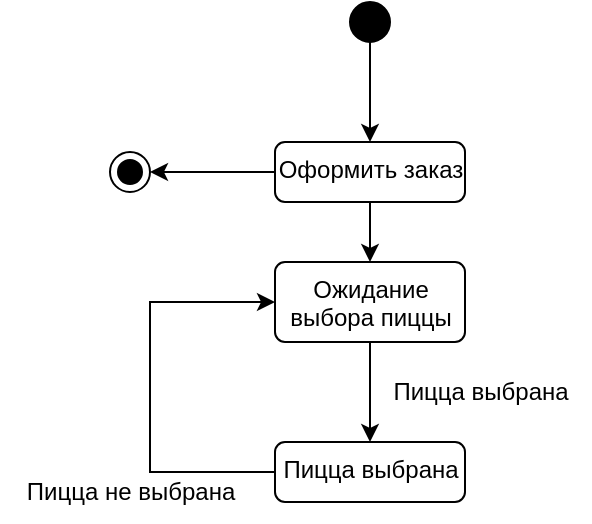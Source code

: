 <mxfile version="24.0.6" type="github">
  <diagram name="Страница — 1" id="svo4xueaaqVHP-x0B6R1">
    <mxGraphModel dx="691" dy="380" grid="1" gridSize="10" guides="1" tooltips="1" connect="1" arrows="1" fold="1" page="1" pageScale="1" pageWidth="827" pageHeight="1169" math="0" shadow="0">
      <root>
        <mxCell id="0" />
        <mxCell id="1" parent="0" />
        <mxCell id="AfkmOP6WJ37Uotsz-tm1-13" style="edgeStyle=orthogonalEdgeStyle;rounded=0;orthogonalLoop=1;jettySize=auto;html=1;entryX=0.5;entryY=0;entryDx=0;entryDy=0;" edge="1" parent="1" source="AfkmOP6WJ37Uotsz-tm1-10" target="AfkmOP6WJ37Uotsz-tm1-15">
          <mxGeometry relative="1" as="geometry">
            <mxPoint x="240" y="220" as="targetPoint" />
          </mxGeometry>
        </mxCell>
        <mxCell id="AfkmOP6WJ37Uotsz-tm1-10" value="" style="ellipse;fillColor=strokeColor;html=1;" vertex="1" parent="1">
          <mxGeometry x="230" y="140" width="20" height="20" as="geometry" />
        </mxCell>
        <mxCell id="AfkmOP6WJ37Uotsz-tm1-11" value="" style="ellipse;html=1;shape=endState;fillColor=strokeColor;" vertex="1" parent="1">
          <mxGeometry x="110" y="215" width="20" height="20" as="geometry" />
        </mxCell>
        <mxCell id="AfkmOP6WJ37Uotsz-tm1-17" style="edgeStyle=orthogonalEdgeStyle;rounded=0;orthogonalLoop=1;jettySize=auto;html=1;exitX=0;exitY=0.5;exitDx=0;exitDy=0;entryX=1;entryY=0.5;entryDx=0;entryDy=0;" edge="1" parent="1" source="AfkmOP6WJ37Uotsz-tm1-15" target="AfkmOP6WJ37Uotsz-tm1-11">
          <mxGeometry relative="1" as="geometry" />
        </mxCell>
        <mxCell id="AfkmOP6WJ37Uotsz-tm1-21" style="edgeStyle=orthogonalEdgeStyle;rounded=0;orthogonalLoop=1;jettySize=auto;html=1;" edge="1" parent="1" source="AfkmOP6WJ37Uotsz-tm1-15" target="AfkmOP6WJ37Uotsz-tm1-20">
          <mxGeometry relative="1" as="geometry" />
        </mxCell>
        <mxCell id="AfkmOP6WJ37Uotsz-tm1-15" value="Оформить заказ" style="html=1;align=center;verticalAlign=top;rounded=1;absoluteArcSize=1;arcSize=10;dashed=0;whiteSpace=wrap;" vertex="1" parent="1">
          <mxGeometry x="192.5" y="210" width="95" height="30" as="geometry" />
        </mxCell>
        <mxCell id="AfkmOP6WJ37Uotsz-tm1-23" style="edgeStyle=orthogonalEdgeStyle;rounded=0;orthogonalLoop=1;jettySize=auto;html=1;exitX=0.5;exitY=1;exitDx=0;exitDy=0;entryX=0.5;entryY=0;entryDx=0;entryDy=0;" edge="1" parent="1" source="AfkmOP6WJ37Uotsz-tm1-20" target="AfkmOP6WJ37Uotsz-tm1-22">
          <mxGeometry relative="1" as="geometry" />
        </mxCell>
        <mxCell id="AfkmOP6WJ37Uotsz-tm1-20" value="Ожидание выбора пиццы" style="html=1;align=center;verticalAlign=top;rounded=1;absoluteArcSize=1;arcSize=10;dashed=0;whiteSpace=wrap;" vertex="1" parent="1">
          <mxGeometry x="192.5" y="270" width="95" height="40" as="geometry" />
        </mxCell>
        <mxCell id="AfkmOP6WJ37Uotsz-tm1-24" style="edgeStyle=orthogonalEdgeStyle;rounded=0;orthogonalLoop=1;jettySize=auto;html=1;exitX=0;exitY=0.5;exitDx=0;exitDy=0;entryX=0;entryY=0.5;entryDx=0;entryDy=0;" edge="1" parent="1" source="AfkmOP6WJ37Uotsz-tm1-22" target="AfkmOP6WJ37Uotsz-tm1-20">
          <mxGeometry relative="1" as="geometry">
            <Array as="points">
              <mxPoint x="130" y="375" />
              <mxPoint x="130" y="290" />
            </Array>
          </mxGeometry>
        </mxCell>
        <mxCell id="AfkmOP6WJ37Uotsz-tm1-22" value="Пицца выбрана" style="html=1;align=center;verticalAlign=top;rounded=1;absoluteArcSize=1;arcSize=10;dashed=0;whiteSpace=wrap;" vertex="1" parent="1">
          <mxGeometry x="192.5" y="360" width="95" height="30" as="geometry" />
        </mxCell>
        <mxCell id="AfkmOP6WJ37Uotsz-tm1-26" value="Пицца выбрана" style="text;html=1;align=center;verticalAlign=middle;resizable=0;points=[];autosize=1;strokeColor=none;fillColor=none;" vertex="1" parent="1">
          <mxGeometry x="240" y="320" width="110" height="30" as="geometry" />
        </mxCell>
        <mxCell id="AfkmOP6WJ37Uotsz-tm1-27" value="Пицца не выбрана" style="text;html=1;align=center;verticalAlign=middle;resizable=0;points=[];autosize=1;strokeColor=none;fillColor=none;" vertex="1" parent="1">
          <mxGeometry x="55" y="370" width="130" height="30" as="geometry" />
        </mxCell>
      </root>
    </mxGraphModel>
  </diagram>
</mxfile>
